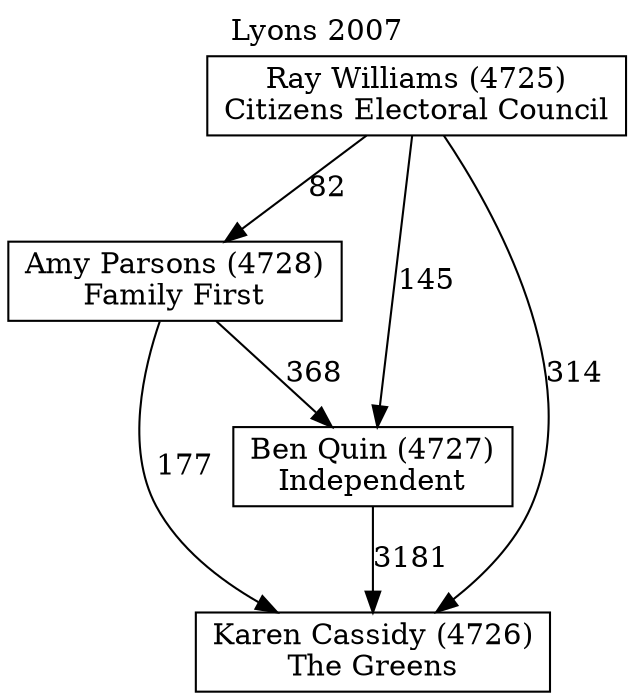 // House preference flow
digraph "Karen Cassidy (4726)_Lyons_2007" {
	graph [label="Lyons 2007" labelloc=t mclimit=10]
	node [shape=box]
	"Amy Parsons (4728)" [label="Amy Parsons (4728)
Family First"]
	"Ben Quin (4727)" [label="Ben Quin (4727)
Independent"]
	"Karen Cassidy (4726)" [label="Karen Cassidy (4726)
The Greens"]
	"Ray Williams (4725)" [label="Ray Williams (4725)
Citizens Electoral Council"]
	"Amy Parsons (4728)" -> "Ben Quin (4727)" [label=368]
	"Amy Parsons (4728)" -> "Karen Cassidy (4726)" [label=177]
	"Ben Quin (4727)" -> "Karen Cassidy (4726)" [label=3181]
	"Ray Williams (4725)" -> "Amy Parsons (4728)" [label=82]
	"Ray Williams (4725)" -> "Ben Quin (4727)" [label=145]
	"Ray Williams (4725)" -> "Karen Cassidy (4726)" [label=314]
}
